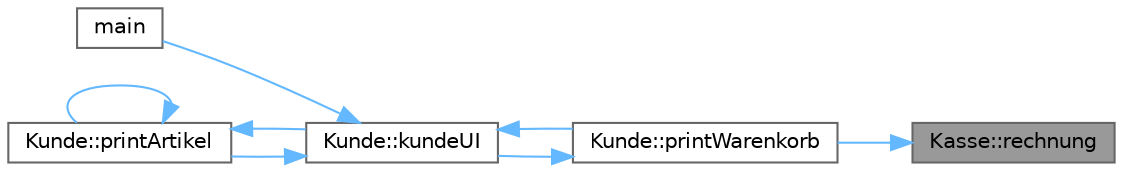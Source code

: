 digraph "Kasse::rechnung"
{
 // INTERACTIVE_SVG=YES
 // LATEX_PDF_SIZE
  bgcolor="transparent";
  edge [fontname=Helvetica,fontsize=10,labelfontname=Helvetica,labelfontsize=10];
  node [fontname=Helvetica,fontsize=10,shape=box,height=0.2,width=0.4];
  rankdir="RL";
  Node1 [id="Node000001",label="Kasse::rechnung",height=0.2,width=0.4,color="gray40", fillcolor="grey60", style="filled", fontcolor="black",tooltip="Erstellt die Rechnung fuer die Einkaeufe und gibt sie auf den angegebenen Ausgabestrom aus."];
  Node1 -> Node2 [id="edge1_Node000001_Node000002",dir="back",color="steelblue1",style="solid",tooltip=" "];
  Node2 [id="Node000002",label="Kunde::printWarenkorb",height=0.2,width=0.4,color="grey40", fillcolor="white", style="filled",URL="$classKunde.html#a5d63fab8fc73949a7c6d63d58e893045",tooltip="Gibt den aktuellen Warenkorb des Kunden aus."];
  Node2 -> Node3 [id="edge2_Node000002_Node000003",dir="back",color="steelblue1",style="solid",tooltip=" "];
  Node3 [id="Node000003",label="Kunde::kundeUI",height=0.2,width=0.4,color="grey40", fillcolor="white", style="filled",URL="$classKunde.html#a710e5b57f7b8e2badbe14b9b9725b69b",tooltip="Oeffnet die Benutzeroberflaeche des Kunden fuer Einkaufsaktionen."];
  Node3 -> Node4 [id="edge3_Node000003_Node000004",dir="back",color="steelblue1",style="solid",tooltip=" "];
  Node4 [id="Node000004",label="main",height=0.2,width=0.4,color="grey40", fillcolor="white", style="filled",URL="$main_8cc.html#a0ddf1224851353fc92bfbff6f499fa97",tooltip="Hauptfunktion des Programms."];
  Node3 -> Node5 [id="edge4_Node000003_Node000005",dir="back",color="steelblue1",style="solid",tooltip=" "];
  Node5 [id="Node000005",label="Kunde::printArtikel",height=0.2,width=0.4,color="grey40", fillcolor="white", style="filled",URL="$classKunde.html#af669f9ec888bef86ca32dbc4afc126b8",tooltip="Gibt die Artikel in einem bestimmten Regal aus."];
  Node5 -> Node3 [id="edge5_Node000005_Node000003",dir="back",color="steelblue1",style="solid",tooltip=" "];
  Node5 -> Node5 [id="edge6_Node000005_Node000005",dir="back",color="steelblue1",style="solid",tooltip=" "];
  Node3 -> Node2 [id="edge7_Node000003_Node000002",dir="back",color="steelblue1",style="solid",tooltip=" "];
}
